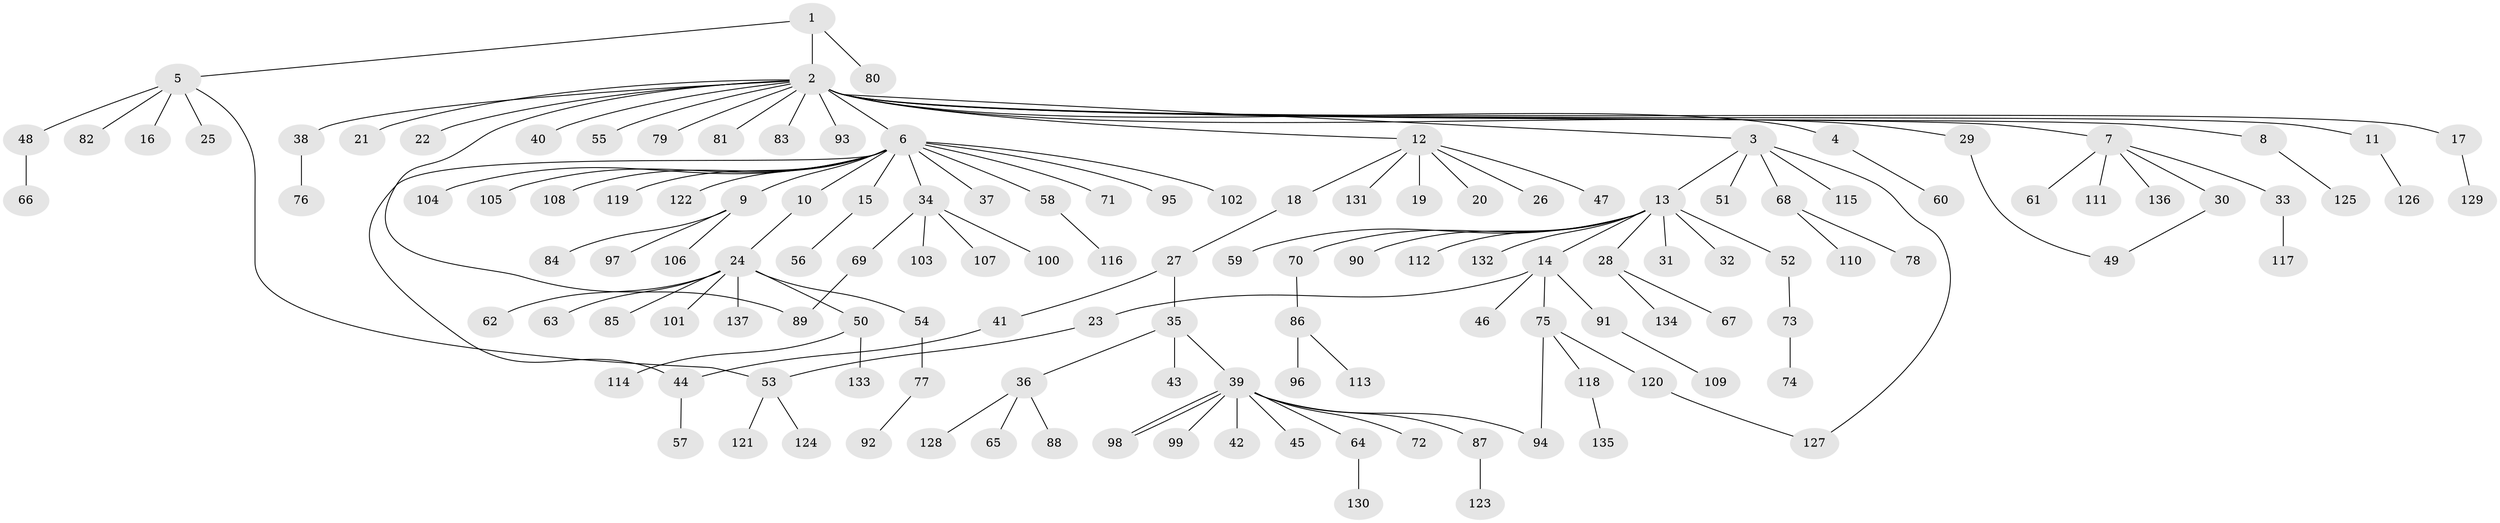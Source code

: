 // Generated by graph-tools (version 1.1) at 2025/35/03/09/25 02:35:40]
// undirected, 137 vertices, 143 edges
graph export_dot {
graph [start="1"]
  node [color=gray90,style=filled];
  1;
  2;
  3;
  4;
  5;
  6;
  7;
  8;
  9;
  10;
  11;
  12;
  13;
  14;
  15;
  16;
  17;
  18;
  19;
  20;
  21;
  22;
  23;
  24;
  25;
  26;
  27;
  28;
  29;
  30;
  31;
  32;
  33;
  34;
  35;
  36;
  37;
  38;
  39;
  40;
  41;
  42;
  43;
  44;
  45;
  46;
  47;
  48;
  49;
  50;
  51;
  52;
  53;
  54;
  55;
  56;
  57;
  58;
  59;
  60;
  61;
  62;
  63;
  64;
  65;
  66;
  67;
  68;
  69;
  70;
  71;
  72;
  73;
  74;
  75;
  76;
  77;
  78;
  79;
  80;
  81;
  82;
  83;
  84;
  85;
  86;
  87;
  88;
  89;
  90;
  91;
  92;
  93;
  94;
  95;
  96;
  97;
  98;
  99;
  100;
  101;
  102;
  103;
  104;
  105;
  106;
  107;
  108;
  109;
  110;
  111;
  112;
  113;
  114;
  115;
  116;
  117;
  118;
  119;
  120;
  121;
  122;
  123;
  124;
  125;
  126;
  127;
  128;
  129;
  130;
  131;
  132;
  133;
  134;
  135;
  136;
  137;
  1 -- 2;
  1 -- 5;
  1 -- 80;
  2 -- 3;
  2 -- 4;
  2 -- 6;
  2 -- 7;
  2 -- 8;
  2 -- 11;
  2 -- 12;
  2 -- 17;
  2 -- 21;
  2 -- 22;
  2 -- 29;
  2 -- 38;
  2 -- 40;
  2 -- 55;
  2 -- 79;
  2 -- 81;
  2 -- 83;
  2 -- 89;
  2 -- 93;
  3 -- 13;
  3 -- 51;
  3 -- 68;
  3 -- 115;
  3 -- 127;
  4 -- 60;
  5 -- 16;
  5 -- 25;
  5 -- 48;
  5 -- 53;
  5 -- 82;
  6 -- 9;
  6 -- 10;
  6 -- 15;
  6 -- 34;
  6 -- 37;
  6 -- 44;
  6 -- 58;
  6 -- 71;
  6 -- 95;
  6 -- 102;
  6 -- 104;
  6 -- 105;
  6 -- 108;
  6 -- 119;
  6 -- 122;
  7 -- 30;
  7 -- 33;
  7 -- 61;
  7 -- 111;
  7 -- 136;
  8 -- 125;
  9 -- 84;
  9 -- 97;
  9 -- 106;
  10 -- 24;
  11 -- 126;
  12 -- 18;
  12 -- 19;
  12 -- 20;
  12 -- 26;
  12 -- 47;
  12 -- 131;
  13 -- 14;
  13 -- 28;
  13 -- 31;
  13 -- 32;
  13 -- 52;
  13 -- 59;
  13 -- 70;
  13 -- 90;
  13 -- 112;
  13 -- 132;
  14 -- 23;
  14 -- 46;
  14 -- 75;
  14 -- 91;
  15 -- 56;
  17 -- 129;
  18 -- 27;
  23 -- 53;
  24 -- 50;
  24 -- 54;
  24 -- 62;
  24 -- 63;
  24 -- 85;
  24 -- 101;
  24 -- 137;
  27 -- 35;
  27 -- 41;
  28 -- 67;
  28 -- 134;
  29 -- 49;
  30 -- 49;
  33 -- 117;
  34 -- 69;
  34 -- 100;
  34 -- 103;
  34 -- 107;
  35 -- 36;
  35 -- 39;
  35 -- 43;
  36 -- 65;
  36 -- 88;
  36 -- 128;
  38 -- 76;
  39 -- 42;
  39 -- 45;
  39 -- 64;
  39 -- 72;
  39 -- 87;
  39 -- 94;
  39 -- 98;
  39 -- 98;
  39 -- 99;
  41 -- 44;
  44 -- 57;
  48 -- 66;
  50 -- 114;
  50 -- 133;
  52 -- 73;
  53 -- 121;
  53 -- 124;
  54 -- 77;
  58 -- 116;
  64 -- 130;
  68 -- 78;
  68 -- 110;
  69 -- 89;
  70 -- 86;
  73 -- 74;
  75 -- 94;
  75 -- 118;
  75 -- 120;
  77 -- 92;
  86 -- 96;
  86 -- 113;
  87 -- 123;
  91 -- 109;
  118 -- 135;
  120 -- 127;
}

